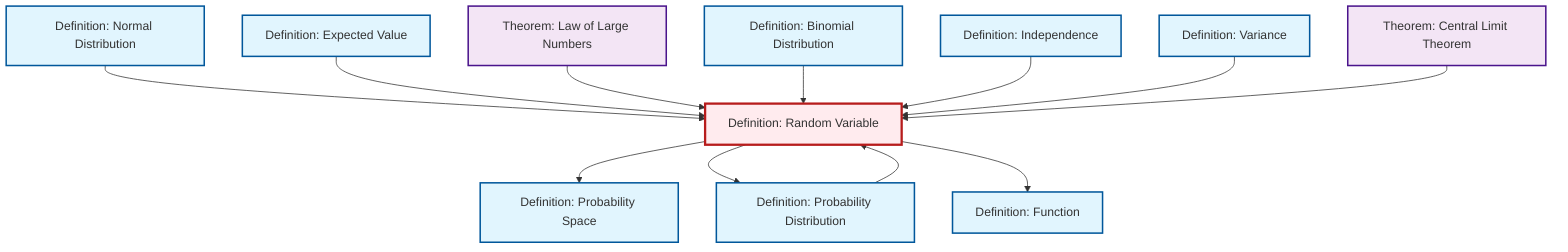graph TD
    classDef definition fill:#e1f5fe,stroke:#01579b,stroke-width:2px
    classDef theorem fill:#f3e5f5,stroke:#4a148c,stroke-width:2px
    classDef axiom fill:#fff3e0,stroke:#e65100,stroke-width:2px
    classDef example fill:#e8f5e9,stroke:#1b5e20,stroke-width:2px
    classDef current fill:#ffebee,stroke:#b71c1c,stroke-width:3px
    def-binomial-distribution["Definition: Binomial Distribution"]:::definition
    def-normal-distribution["Definition: Normal Distribution"]:::definition
    thm-law-of-large-numbers["Theorem: Law of Large Numbers"]:::theorem
    def-probability-distribution["Definition: Probability Distribution"]:::definition
    def-variance["Definition: Variance"]:::definition
    def-expectation["Definition: Expected Value"]:::definition
    def-random-variable["Definition: Random Variable"]:::definition
    thm-central-limit["Theorem: Central Limit Theorem"]:::theorem
    def-function["Definition: Function"]:::definition
    def-independence["Definition: Independence"]:::definition
    def-probability-space["Definition: Probability Space"]:::definition
    def-normal-distribution --> def-random-variable
    def-random-variable --> def-probability-space
    def-expectation --> def-random-variable
    def-probability-distribution --> def-random-variable
    thm-law-of-large-numbers --> def-random-variable
    def-random-variable --> def-probability-distribution
    def-binomial-distribution --> def-random-variable
    def-random-variable --> def-function
    def-independence --> def-random-variable
    def-variance --> def-random-variable
    thm-central-limit --> def-random-variable
    class def-random-variable current